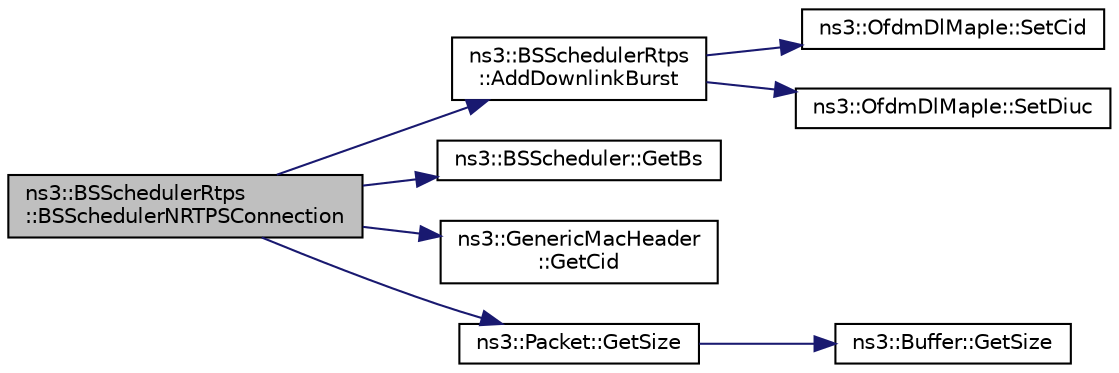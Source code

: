 digraph "ns3::BSSchedulerRtps::BSSchedulerNRTPSConnection"
{
 // LATEX_PDF_SIZE
  edge [fontname="Helvetica",fontsize="10",labelfontname="Helvetica",labelfontsize="10"];
  node [fontname="Helvetica",fontsize="10",shape=record];
  rankdir="LR";
  Node1 [label="ns3::BSSchedulerRtps\l::BSSchedulerNRTPSConnection",height=0.2,width=0.4,color="black", fillcolor="grey75", style="filled", fontcolor="black",tooltip="schedules the NRTPS connections"];
  Node1 -> Node2 [color="midnightblue",fontsize="10",style="solid",fontname="Helvetica"];
  Node2 [label="ns3::BSSchedulerRtps\l::AddDownlinkBurst",height=0.2,width=0.4,color="black", fillcolor="white", style="filled",URL="$classns3_1_1_b_s_scheduler_rtps.html#ab58c3772737a8fcd20ec05680253b087",tooltip="This function adds a downlink burst to the list of downlink bursts scheduled for the next downlink su..."];
  Node2 -> Node3 [color="midnightblue",fontsize="10",style="solid",fontname="Helvetica"];
  Node3 [label="ns3::OfdmDlMapIe::SetCid",height=0.2,width=0.4,color="black", fillcolor="white", style="filled",URL="$classns3_1_1_ofdm_dl_map_ie.html#a26e943ec6aaef043f437147656776690",tooltip="Set CID function."];
  Node2 -> Node4 [color="midnightblue",fontsize="10",style="solid",fontname="Helvetica"];
  Node4 [label="ns3::OfdmDlMapIe::SetDiuc",height=0.2,width=0.4,color="black", fillcolor="white", style="filled",URL="$classns3_1_1_ofdm_dl_map_ie.html#a5a15248f4ebcbad45720ff54443d0c8c",tooltip="Set DIUC field."];
  Node1 -> Node5 [color="midnightblue",fontsize="10",style="solid",fontname="Helvetica"];
  Node5 [label="ns3::BSScheduler::GetBs",height=0.2,width=0.4,color="black", fillcolor="white", style="filled",URL="$classns3_1_1_b_s_scheduler.html#a8b09065ac8f74cb35446af55128e41c7",tooltip="Get the base station."];
  Node1 -> Node6 [color="midnightblue",fontsize="10",style="solid",fontname="Helvetica"];
  Node6 [label="ns3::GenericMacHeader\l::GetCid",height=0.2,width=0.4,color="black", fillcolor="white", style="filled",URL="$classns3_1_1_generic_mac_header.html#afd7e0c0c6d33b5952577fbbf302438c2",tooltip="Get CID field."];
  Node1 -> Node7 [color="midnightblue",fontsize="10",style="solid",fontname="Helvetica"];
  Node7 [label="ns3::Packet::GetSize",height=0.2,width=0.4,color="black", fillcolor="white", style="filled",URL="$classns3_1_1_packet.html#afff7cb1ff518ee6dc0d424e10a5ad6ec",tooltip="Returns the the size in bytes of the packet (including the zero-filled initial payload)."];
  Node7 -> Node8 [color="midnightblue",fontsize="10",style="solid",fontname="Helvetica"];
  Node8 [label="ns3::Buffer::GetSize",height=0.2,width=0.4,color="black", fillcolor="white", style="filled",URL="$classns3_1_1_buffer.html#a60c9172d2b102f8856c81b2126c8b209",tooltip=" "];
}
